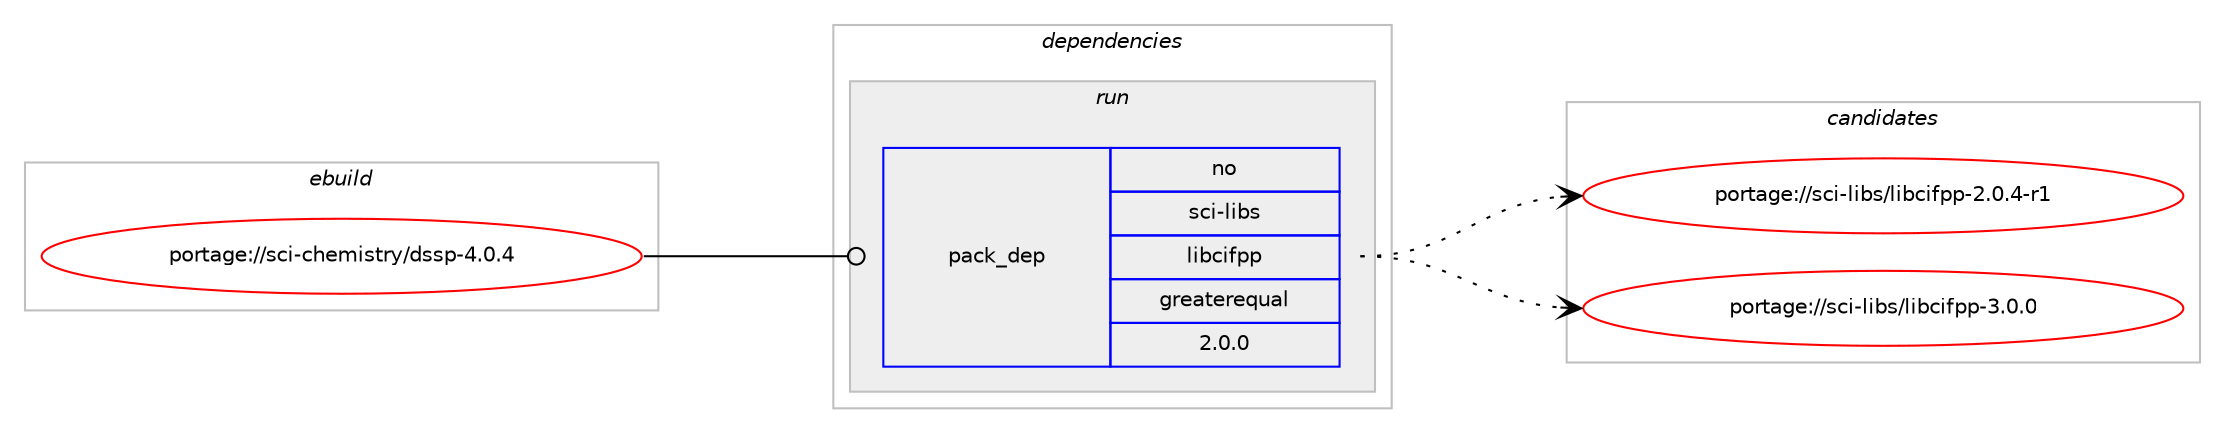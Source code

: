 digraph prolog {

# *************
# Graph options
# *************

newrank=true;
concentrate=true;
compound=true;
graph [rankdir=LR,fontname=Helvetica,fontsize=10,ranksep=1.5];#, ranksep=2.5, nodesep=0.2];
edge  [arrowhead=vee];
node  [fontname=Helvetica,fontsize=10];

# **********
# The ebuild
# **********

subgraph cluster_leftcol {
color=gray;
rank=same;
label=<<i>ebuild</i>>;
id [label="portage://sci-chemistry/dssp-4.0.4", color=red, width=4, href="../sci-chemistry/dssp-4.0.4.svg"];
}

# ****************
# The dependencies
# ****************

subgraph cluster_midcol {
color=gray;
label=<<i>dependencies</i>>;
subgraph cluster_compile {
fillcolor="#eeeeee";
style=filled;
label=<<i>compile</i>>;
}
subgraph cluster_compileandrun {
fillcolor="#eeeeee";
style=filled;
label=<<i>compile and run</i>>;
}
subgraph cluster_run {
fillcolor="#eeeeee";
style=filled;
label=<<i>run</i>>;
# *** BEGIN UNKNOWN DEPENDENCY TYPE (TODO) ***
# id -> package_dependency(portage://sci-chemistry/dssp-4.0.4,run,no,dev-libs,boost,none,[,,],any_same_slot,[use(enable(zlib),none)])
# *** END UNKNOWN DEPENDENCY TYPE (TODO) ***

subgraph pack103 {
dependency210 [label=<<TABLE BORDER="0" CELLBORDER="1" CELLSPACING="0" CELLPADDING="4" WIDTH="220"><TR><TD ROWSPAN="6" CELLPADDING="30">pack_dep</TD></TR><TR><TD WIDTH="110">no</TD></TR><TR><TD>sci-libs</TD></TR><TR><TD>libcifpp</TD></TR><TR><TD>greaterequal</TD></TR><TR><TD>2.0.0</TD></TR></TABLE>>, shape=none, color=blue];
}
id:e -> dependency210:w [weight=20,style="solid",arrowhead="odot"];
}
}

# **************
# The candidates
# **************

subgraph cluster_choices {
rank=same;
color=gray;
label=<<i>candidates</i>>;

subgraph choice103 {
color=black;
nodesep=1;
choice1159910545108105981154710810598991051021121124550464846524511449 [label="portage://sci-libs/libcifpp-2.0.4-r1", color=red, width=4,href="../sci-libs/libcifpp-2.0.4-r1.svg"];
choice115991054510810598115471081059899105102112112455146484648 [label="portage://sci-libs/libcifpp-3.0.0", color=red, width=4,href="../sci-libs/libcifpp-3.0.0.svg"];
dependency210:e -> choice1159910545108105981154710810598991051021121124550464846524511449:w [style=dotted,weight="100"];
dependency210:e -> choice115991054510810598115471081059899105102112112455146484648:w [style=dotted,weight="100"];
}
}

}
